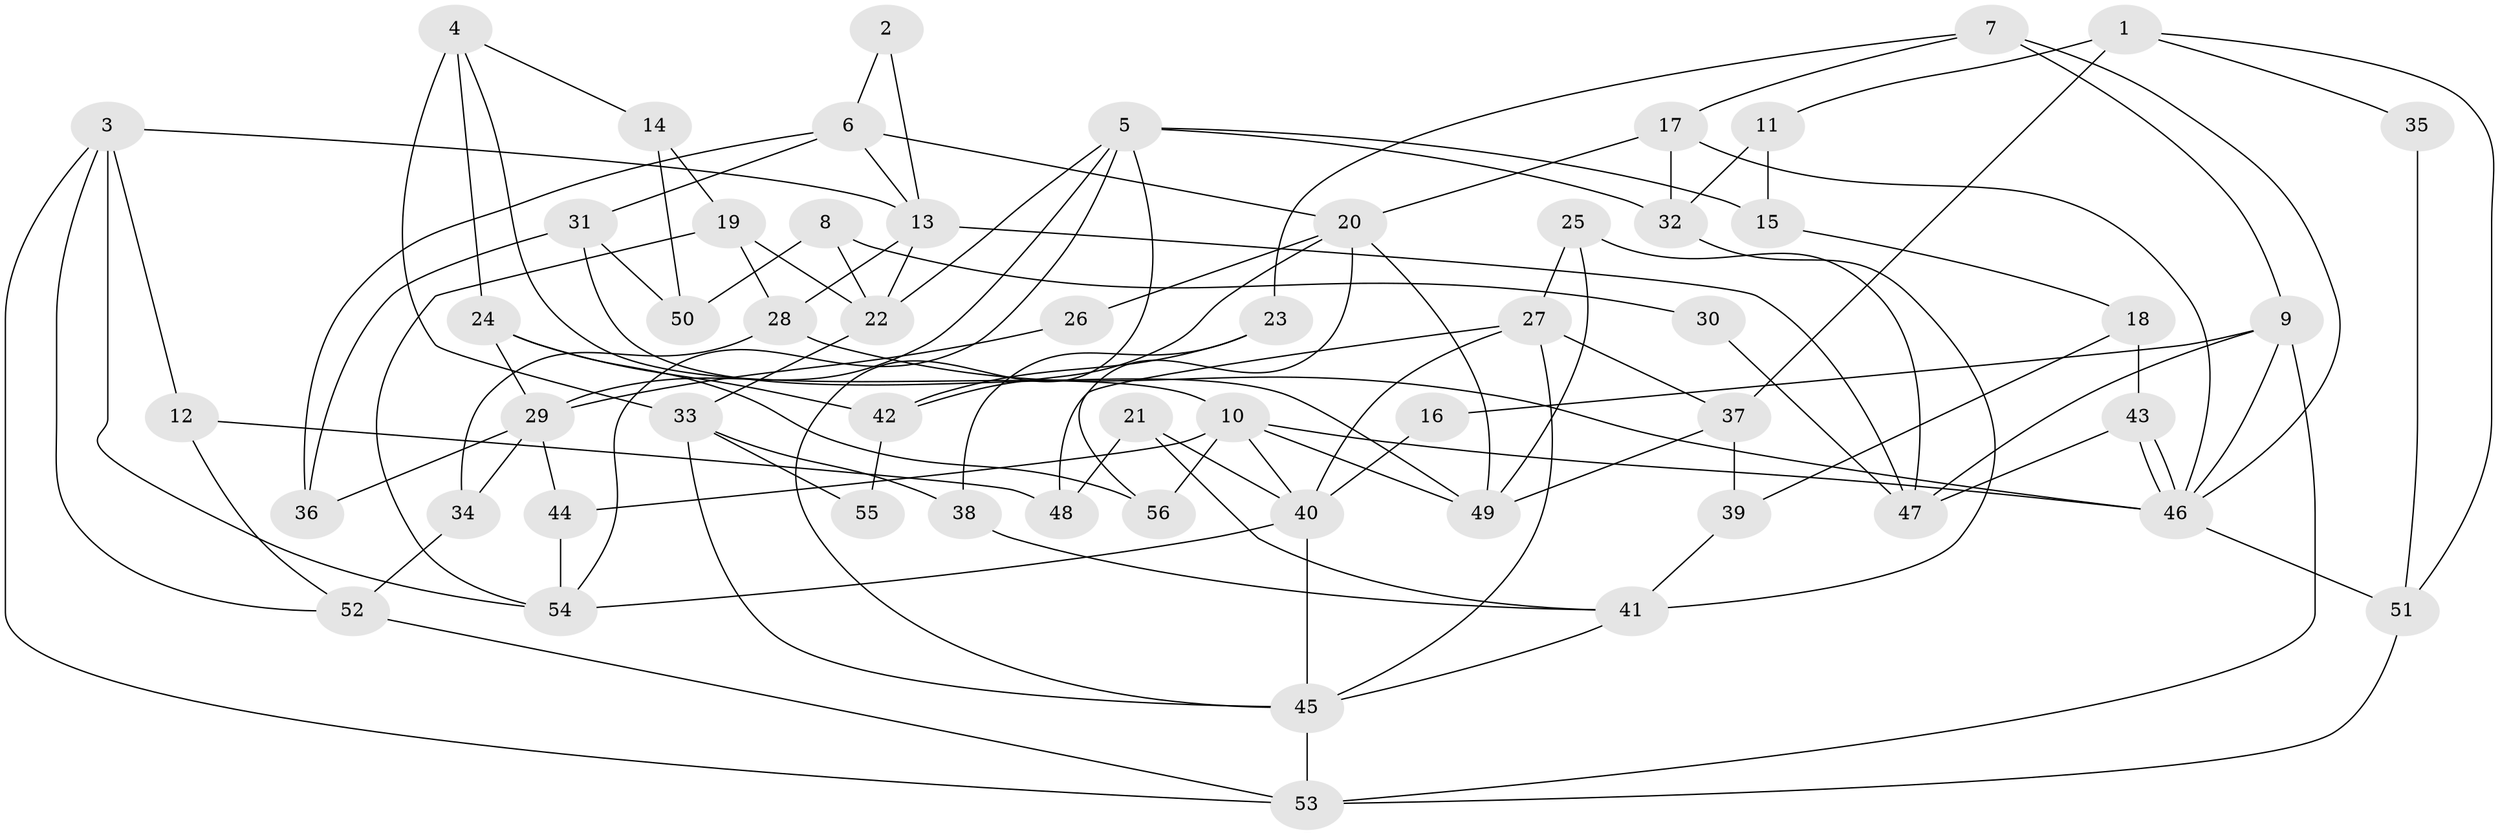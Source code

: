 // Generated by graph-tools (version 1.1) at 2025/50/03/09/25 04:50:08]
// undirected, 56 vertices, 112 edges
graph export_dot {
graph [start="1"]
  node [color=gray90,style=filled];
  1;
  2;
  3;
  4;
  5;
  6;
  7;
  8;
  9;
  10;
  11;
  12;
  13;
  14;
  15;
  16;
  17;
  18;
  19;
  20;
  21;
  22;
  23;
  24;
  25;
  26;
  27;
  28;
  29;
  30;
  31;
  32;
  33;
  34;
  35;
  36;
  37;
  38;
  39;
  40;
  41;
  42;
  43;
  44;
  45;
  46;
  47;
  48;
  49;
  50;
  51;
  52;
  53;
  54;
  55;
  56;
  1 -- 11;
  1 -- 37;
  1 -- 35;
  1 -- 51;
  2 -- 6;
  2 -- 13;
  3 -- 52;
  3 -- 54;
  3 -- 12;
  3 -- 13;
  3 -- 53;
  4 -- 33;
  4 -- 10;
  4 -- 14;
  4 -- 24;
  5 -- 22;
  5 -- 54;
  5 -- 15;
  5 -- 29;
  5 -- 32;
  5 -- 45;
  6 -- 36;
  6 -- 20;
  6 -- 13;
  6 -- 31;
  7 -- 9;
  7 -- 46;
  7 -- 17;
  7 -- 23;
  8 -- 22;
  8 -- 50;
  8 -- 30;
  9 -- 46;
  9 -- 53;
  9 -- 16;
  9 -- 47;
  10 -- 40;
  10 -- 46;
  10 -- 44;
  10 -- 49;
  10 -- 56;
  11 -- 15;
  11 -- 32;
  12 -- 52;
  12 -- 48;
  13 -- 22;
  13 -- 28;
  13 -- 47;
  14 -- 19;
  14 -- 50;
  15 -- 18;
  16 -- 40;
  17 -- 46;
  17 -- 20;
  17 -- 32;
  18 -- 43;
  18 -- 39;
  19 -- 54;
  19 -- 28;
  19 -- 22;
  20 -- 49;
  20 -- 26;
  20 -- 42;
  20 -- 56;
  21 -- 41;
  21 -- 40;
  21 -- 48;
  22 -- 33;
  23 -- 42;
  23 -- 38;
  24 -- 56;
  24 -- 29;
  24 -- 42;
  25 -- 47;
  25 -- 27;
  25 -- 49;
  26 -- 29;
  27 -- 45;
  27 -- 48;
  27 -- 37;
  27 -- 40;
  28 -- 46;
  28 -- 34;
  29 -- 34;
  29 -- 36;
  29 -- 44;
  30 -- 47;
  31 -- 49;
  31 -- 36;
  31 -- 50;
  32 -- 41;
  33 -- 45;
  33 -- 38;
  33 -- 55;
  34 -- 52;
  35 -- 51;
  37 -- 49;
  37 -- 39;
  38 -- 41;
  39 -- 41;
  40 -- 45;
  40 -- 54;
  41 -- 45;
  42 -- 55;
  43 -- 47;
  43 -- 46;
  43 -- 46;
  44 -- 54;
  45 -- 53;
  46 -- 51;
  51 -- 53;
  52 -- 53;
}
